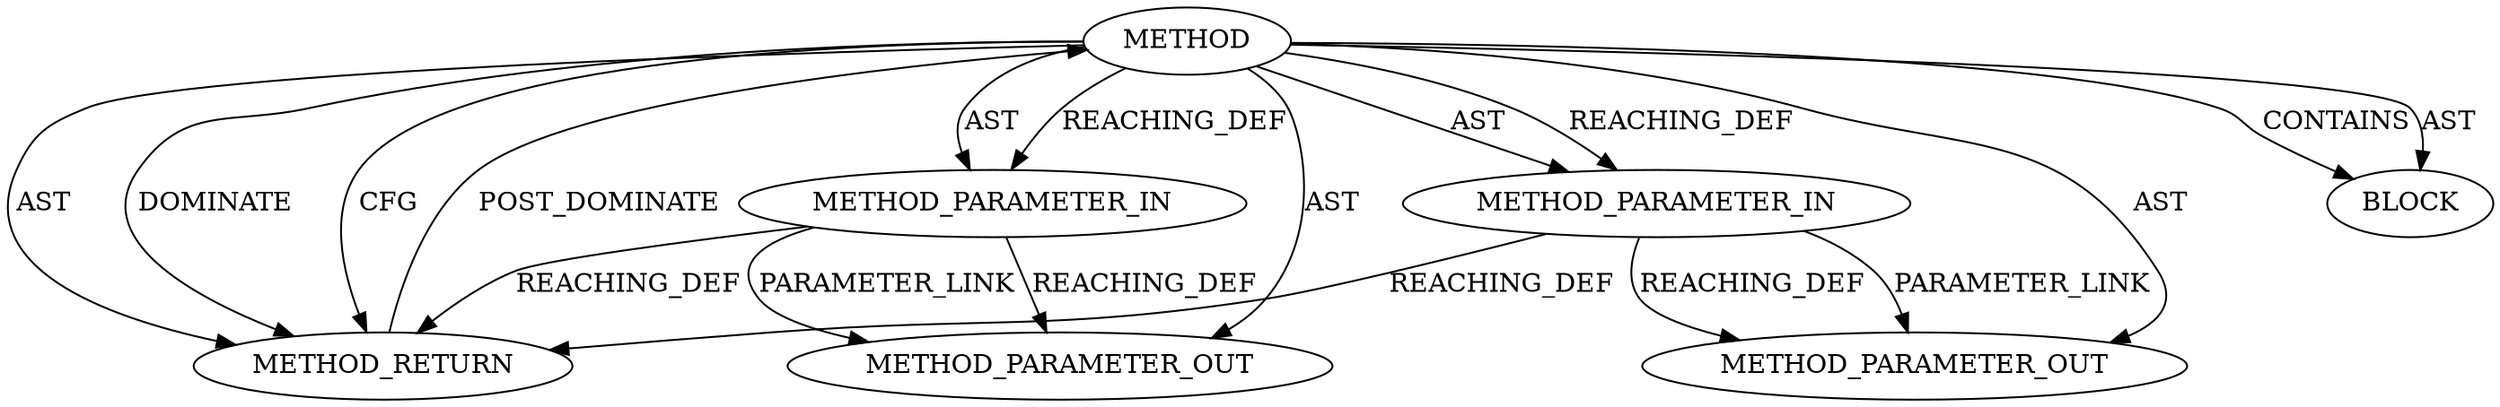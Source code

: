 digraph {
  12411 [label=METHOD AST_PARENT_TYPE="NAMESPACE_BLOCK" AST_PARENT_FULL_NAME="<global>" ORDER=0 CODE="<empty>" FULL_NAME="aead_request_set_ad" IS_EXTERNAL=true FILENAME="<empty>" SIGNATURE="" NAME="aead_request_set_ad"]
  12412 [label=METHOD_PARAMETER_IN ORDER=1 CODE="p1" IS_VARIADIC=false TYPE_FULL_NAME="ANY" EVALUATION_STRATEGY="BY_VALUE" INDEX=1 NAME="p1"]
  12413 [label=METHOD_PARAMETER_IN ORDER=2 CODE="p2" IS_VARIADIC=false TYPE_FULL_NAME="ANY" EVALUATION_STRATEGY="BY_VALUE" INDEX=2 NAME="p2"]
  12415 [label=METHOD_RETURN ORDER=2 CODE="RET" TYPE_FULL_NAME="ANY" EVALUATION_STRATEGY="BY_VALUE"]
  13410 [label=METHOD_PARAMETER_OUT ORDER=1 CODE="p1" IS_VARIADIC=false TYPE_FULL_NAME="ANY" EVALUATION_STRATEGY="BY_VALUE" INDEX=1 NAME="p1"]
  13411 [label=METHOD_PARAMETER_OUT ORDER=2 CODE="p2" IS_VARIADIC=false TYPE_FULL_NAME="ANY" EVALUATION_STRATEGY="BY_VALUE" INDEX=2 NAME="p2"]
  12414 [label=BLOCK ORDER=1 ARGUMENT_INDEX=1 CODE="<empty>" TYPE_FULL_NAME="ANY"]
  12413 -> 12415 [label=REACHING_DEF VARIABLE="p2"]
  12411 -> 13410 [label=AST ]
  12411 -> 12412 [label=AST ]
  12411 -> 12412 [label=REACHING_DEF VARIABLE=""]
  12411 -> 12415 [label=AST ]
  12412 -> 13410 [label=REACHING_DEF VARIABLE="p1"]
  12411 -> 13411 [label=AST ]
  12413 -> 13411 [label=PARAMETER_LINK ]
  12411 -> 12414 [label=CONTAINS ]
  12413 -> 13411 [label=REACHING_DEF VARIABLE="p2"]
  12412 -> 13410 [label=PARAMETER_LINK ]
  12415 -> 12411 [label=POST_DOMINATE ]
  12411 -> 12415 [label=DOMINATE ]
  12411 -> 12415 [label=CFG ]
  12412 -> 12415 [label=REACHING_DEF VARIABLE="p1"]
  12411 -> 12413 [label=AST ]
  12411 -> 12414 [label=AST ]
  12411 -> 12413 [label=REACHING_DEF VARIABLE=""]
}
